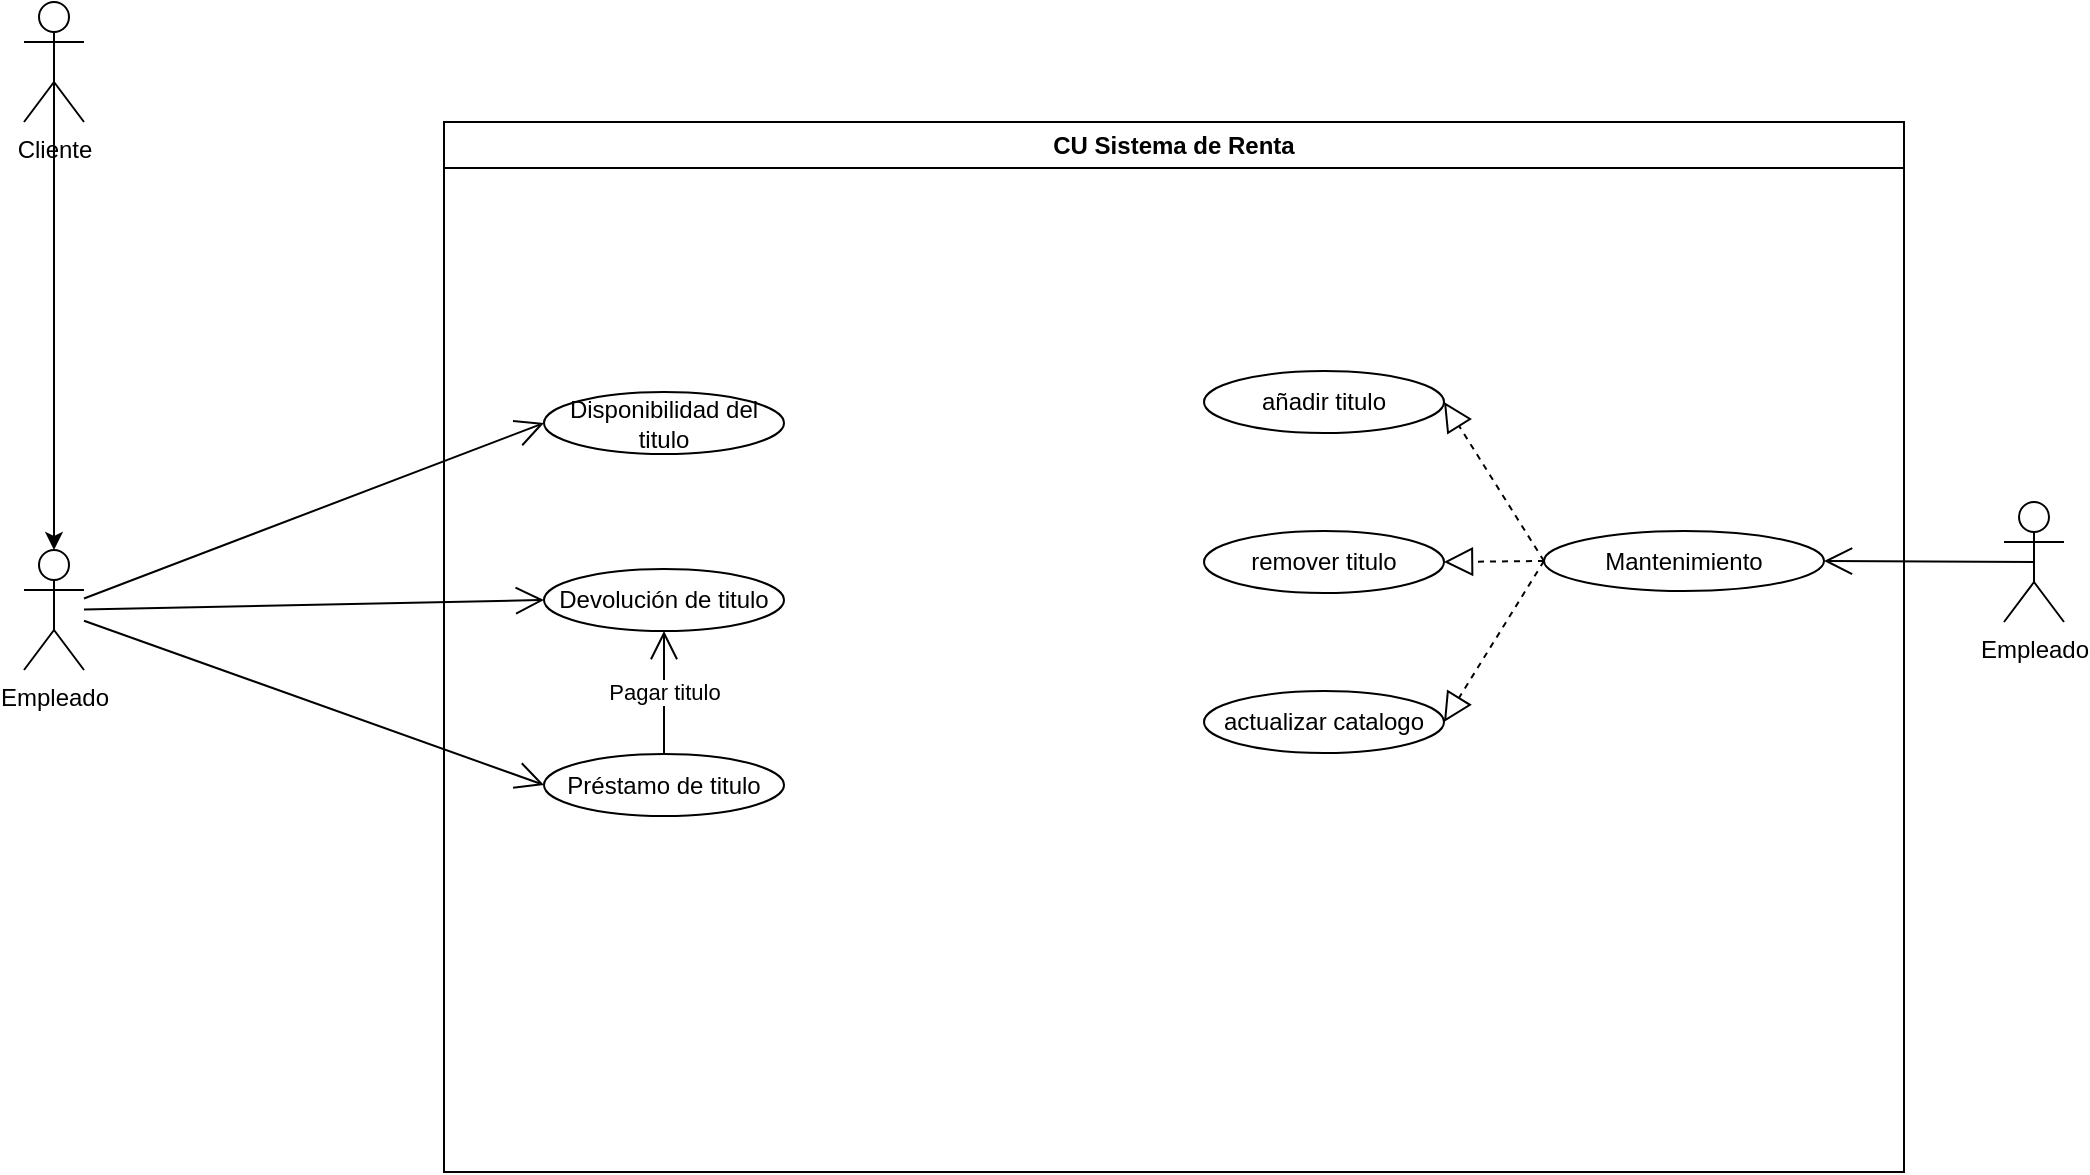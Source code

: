 <mxfile version="26.0.16">
  <diagram name="Página-1" id="JJ-OYNha6cMFUj9l-0EL">
    <mxGraphModel dx="1434" dy="780" grid="1" gridSize="10" guides="1" tooltips="1" connect="1" arrows="1" fold="1" page="1" pageScale="1" pageWidth="1169" pageHeight="827" math="0" shadow="0">
      <root>
        <mxCell id="0" />
        <mxCell id="1" parent="0" />
        <mxCell id="hmbs_IVqfiLHla6d1OVb-1" value="Empleado" style="shape=umlActor;verticalLabelPosition=bottom;verticalAlign=top;html=1;" vertex="1" parent="1">
          <mxGeometry x="130" y="354" width="30" height="60" as="geometry" />
        </mxCell>
        <mxCell id="hmbs_IVqfiLHla6d1OVb-2" value="Empleado" style="shape=umlActor;verticalLabelPosition=bottom;verticalAlign=top;html=1;" vertex="1" parent="1">
          <mxGeometry x="1120" y="330" width="30" height="60" as="geometry" />
        </mxCell>
        <mxCell id="hmbs_IVqfiLHla6d1OVb-4" value="CU Sistema de Renta" style="swimlane;whiteSpace=wrap;html=1;" vertex="1" parent="1">
          <mxGeometry x="340" y="140" width="730" height="525" as="geometry" />
        </mxCell>
        <mxCell id="hmbs_IVqfiLHla6d1OVb-10" value="actualizar catalogo" style="ellipse;whiteSpace=wrap;html=1;" vertex="1" parent="hmbs_IVqfiLHla6d1OVb-4">
          <mxGeometry x="380" y="284.5" width="120" height="31" as="geometry" />
        </mxCell>
        <mxCell id="hmbs_IVqfiLHla6d1OVb-13" value="añadir titulo" style="ellipse;whiteSpace=wrap;html=1;" vertex="1" parent="hmbs_IVqfiLHla6d1OVb-4">
          <mxGeometry x="380" y="124.5" width="120" height="31" as="geometry" />
        </mxCell>
        <mxCell id="hmbs_IVqfiLHla6d1OVb-12" value="remover titulo" style="ellipse;whiteSpace=wrap;html=1;" vertex="1" parent="hmbs_IVqfiLHla6d1OVb-4">
          <mxGeometry x="380" y="204.5" width="120" height="31" as="geometry" />
        </mxCell>
        <mxCell id="hmbs_IVqfiLHla6d1OVb-15" value="Mantenimiento" style="ellipse;whiteSpace=wrap;html=1;" vertex="1" parent="hmbs_IVqfiLHla6d1OVb-4">
          <mxGeometry x="550" y="204.5" width="140" height="30" as="geometry" />
        </mxCell>
        <mxCell id="hmbs_IVqfiLHla6d1OVb-19" value="" style="endArrow=block;dashed=1;endFill=0;endSize=12;html=1;rounded=0;entryX=1;entryY=0.5;entryDx=0;entryDy=0;exitX=0;exitY=0.5;exitDx=0;exitDy=0;" edge="1" parent="hmbs_IVqfiLHla6d1OVb-4" source="hmbs_IVqfiLHla6d1OVb-15" target="hmbs_IVqfiLHla6d1OVb-13">
          <mxGeometry width="160" relative="1" as="geometry">
            <mxPoint x="190" y="274.5" as="sourcePoint" />
            <mxPoint x="350" y="274.5" as="targetPoint" />
          </mxGeometry>
        </mxCell>
        <mxCell id="hmbs_IVqfiLHla6d1OVb-18" value="" style="endArrow=block;dashed=1;endFill=0;endSize=12;html=1;rounded=0;entryX=1;entryY=0.5;entryDx=0;entryDy=0;exitX=0;exitY=0.5;exitDx=0;exitDy=0;" edge="1" parent="hmbs_IVqfiLHla6d1OVb-4" source="hmbs_IVqfiLHla6d1OVb-15" target="hmbs_IVqfiLHla6d1OVb-10">
          <mxGeometry width="160" relative="1" as="geometry">
            <mxPoint x="180" y="264.5" as="sourcePoint" />
            <mxPoint x="340" y="264.5" as="targetPoint" />
          </mxGeometry>
        </mxCell>
        <mxCell id="hmbs_IVqfiLHla6d1OVb-17" value="" style="endArrow=block;dashed=1;endFill=0;endSize=12;html=1;rounded=0;entryX=1;entryY=0.5;entryDx=0;entryDy=0;exitX=0;exitY=0.5;exitDx=0;exitDy=0;" edge="1" parent="hmbs_IVqfiLHla6d1OVb-4" source="hmbs_IVqfiLHla6d1OVb-15" target="hmbs_IVqfiLHla6d1OVb-12">
          <mxGeometry width="160" relative="1" as="geometry">
            <mxPoint x="170" y="254.5" as="sourcePoint" />
            <mxPoint x="330" y="254.5" as="targetPoint" />
          </mxGeometry>
        </mxCell>
        <mxCell id="hmbs_IVqfiLHla6d1OVb-21" value="Disponibilidad del titulo" style="ellipse;whiteSpace=wrap;html=1;" vertex="1" parent="hmbs_IVqfiLHla6d1OVb-4">
          <mxGeometry x="50" y="135" width="120" height="31" as="geometry" />
        </mxCell>
        <mxCell id="hmbs_IVqfiLHla6d1OVb-20" value="Devolución de titulo" style="ellipse;whiteSpace=wrap;html=1;" vertex="1" parent="hmbs_IVqfiLHla6d1OVb-4">
          <mxGeometry x="50" y="223.5" width="120" height="31" as="geometry" />
        </mxCell>
        <mxCell id="hmbs_IVqfiLHla6d1OVb-23" value="Préstamo de titulo" style="ellipse;whiteSpace=wrap;html=1;" vertex="1" parent="hmbs_IVqfiLHla6d1OVb-4">
          <mxGeometry x="50" y="316" width="120" height="31" as="geometry" />
        </mxCell>
        <mxCell id="hmbs_IVqfiLHla6d1OVb-30" value="Pagar titulo" style="endArrow=open;endFill=1;endSize=12;html=1;rounded=0;entryX=0.5;entryY=1;entryDx=0;entryDy=0;exitX=0.5;exitY=0;exitDx=0;exitDy=0;" edge="1" parent="hmbs_IVqfiLHla6d1OVb-4" source="hmbs_IVqfiLHla6d1OVb-23" target="hmbs_IVqfiLHla6d1OVb-20">
          <mxGeometry width="160" relative="1" as="geometry">
            <mxPoint x="170" y="570" as="sourcePoint" />
            <mxPoint x="330" y="570" as="targetPoint" />
          </mxGeometry>
        </mxCell>
        <mxCell id="hmbs_IVqfiLHla6d1OVb-5" value="Cliente" style="shape=umlActor;verticalLabelPosition=bottom;verticalAlign=top;html=1;outlineConnect=0;" vertex="1" parent="1">
          <mxGeometry x="130" y="80" width="30" height="60" as="geometry" />
        </mxCell>
        <mxCell id="hmbs_IVqfiLHla6d1OVb-7" style="edgeStyle=orthogonalEdgeStyle;rounded=0;orthogonalLoop=1;jettySize=auto;html=1;exitX=0.5;exitY=0.5;exitDx=0;exitDy=0;exitPerimeter=0;entryX=0.5;entryY=0;entryDx=0;entryDy=0;entryPerimeter=0;" edge="1" parent="1" source="hmbs_IVqfiLHla6d1OVb-5" target="hmbs_IVqfiLHla6d1OVb-1">
          <mxGeometry relative="1" as="geometry" />
        </mxCell>
        <mxCell id="hmbs_IVqfiLHla6d1OVb-25" value="" style="endArrow=open;endFill=1;endSize=12;html=1;rounded=0;entryX=0;entryY=0.5;entryDx=0;entryDy=0;" edge="1" parent="1" source="hmbs_IVqfiLHla6d1OVb-1" target="hmbs_IVqfiLHla6d1OVb-21">
          <mxGeometry width="160" relative="1" as="geometry">
            <mxPoint x="500" y="400" as="sourcePoint" />
            <mxPoint x="660" y="400" as="targetPoint" />
          </mxGeometry>
        </mxCell>
        <mxCell id="hmbs_IVqfiLHla6d1OVb-26" value="" style="endArrow=open;endFill=1;endSize=12;html=1;rounded=0;entryX=0;entryY=0.5;entryDx=0;entryDy=0;" edge="1" parent="1" source="hmbs_IVqfiLHla6d1OVb-1" target="hmbs_IVqfiLHla6d1OVb-23">
          <mxGeometry width="160" relative="1" as="geometry">
            <mxPoint x="25" y="634" as="sourcePoint" />
            <mxPoint x="265" y="530" as="targetPoint" />
          </mxGeometry>
        </mxCell>
        <mxCell id="hmbs_IVqfiLHla6d1OVb-27" value="" style="endArrow=open;endFill=1;endSize=12;html=1;rounded=0;entryX=0;entryY=0.5;entryDx=0;entryDy=0;" edge="1" parent="1" source="hmbs_IVqfiLHla6d1OVb-1" target="hmbs_IVqfiLHla6d1OVb-20">
          <mxGeometry width="160" relative="1" as="geometry">
            <mxPoint x="180" y="379" as="sourcePoint" />
            <mxPoint x="420" y="275" as="targetPoint" />
          </mxGeometry>
        </mxCell>
        <mxCell id="hmbs_IVqfiLHla6d1OVb-29" value="" style="endArrow=open;endFill=1;endSize=12;html=1;rounded=0;entryX=1;entryY=0.5;entryDx=0;entryDy=0;exitX=0.5;exitY=0.5;exitDx=0;exitDy=0;exitPerimeter=0;" edge="1" parent="1" source="hmbs_IVqfiLHla6d1OVb-2" target="hmbs_IVqfiLHla6d1OVb-15">
          <mxGeometry width="160" relative="1" as="geometry">
            <mxPoint x="990" y="710" as="sourcePoint" />
            <mxPoint x="1150" y="710" as="targetPoint" />
          </mxGeometry>
        </mxCell>
      </root>
    </mxGraphModel>
  </diagram>
</mxfile>
